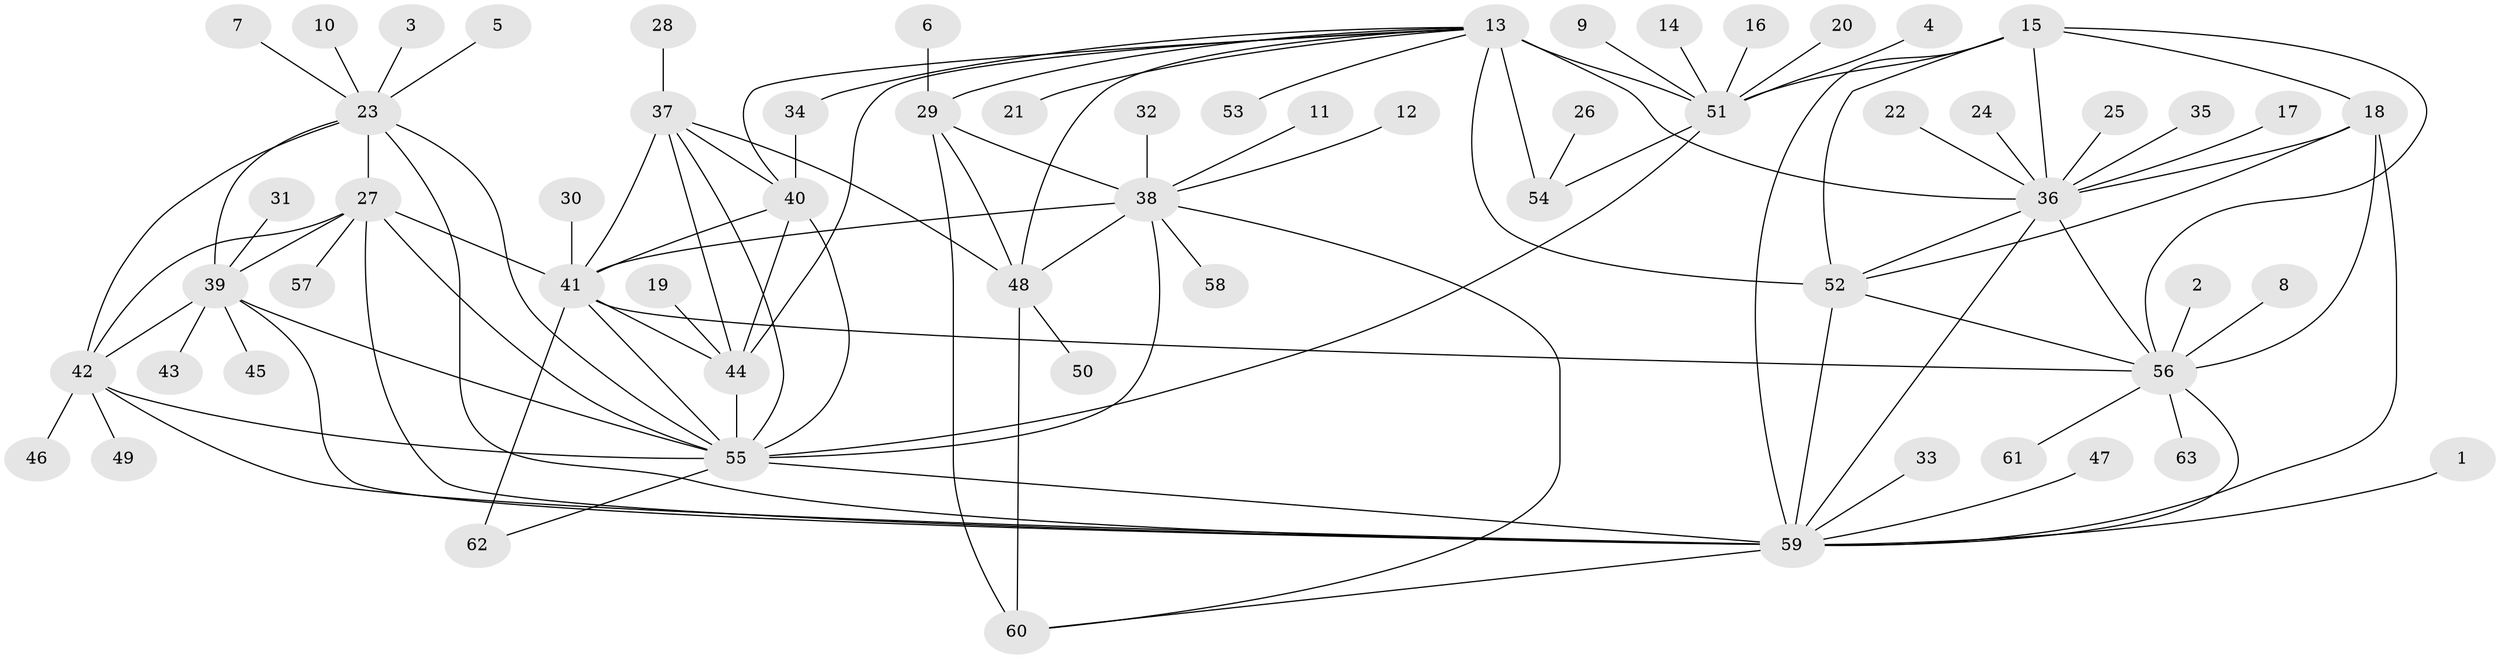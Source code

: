 // original degree distribution, {14: 0.008, 6: 0.032, 9: 0.032, 8: 0.064, 13: 0.016, 12: 0.016, 11: 0.008, 7: 0.016, 10: 0.032, 5: 0.016, 3: 0.024, 1: 0.608, 2: 0.128}
// Generated by graph-tools (version 1.1) at 2025/26/03/09/25 03:26:48]
// undirected, 63 vertices, 106 edges
graph export_dot {
graph [start="1"]
  node [color=gray90,style=filled];
  1;
  2;
  3;
  4;
  5;
  6;
  7;
  8;
  9;
  10;
  11;
  12;
  13;
  14;
  15;
  16;
  17;
  18;
  19;
  20;
  21;
  22;
  23;
  24;
  25;
  26;
  27;
  28;
  29;
  30;
  31;
  32;
  33;
  34;
  35;
  36;
  37;
  38;
  39;
  40;
  41;
  42;
  43;
  44;
  45;
  46;
  47;
  48;
  49;
  50;
  51;
  52;
  53;
  54;
  55;
  56;
  57;
  58;
  59;
  60;
  61;
  62;
  63;
  1 -- 59 [weight=1.0];
  2 -- 56 [weight=1.0];
  3 -- 23 [weight=1.0];
  4 -- 51 [weight=1.0];
  5 -- 23 [weight=1.0];
  6 -- 29 [weight=1.0];
  7 -- 23 [weight=1.0];
  8 -- 56 [weight=1.0];
  9 -- 51 [weight=1.0];
  10 -- 23 [weight=1.0];
  11 -- 38 [weight=1.0];
  12 -- 38 [weight=1.0];
  13 -- 21 [weight=1.0];
  13 -- 29 [weight=1.0];
  13 -- 34 [weight=1.0];
  13 -- 36 [weight=1.0];
  13 -- 40 [weight=1.0];
  13 -- 44 [weight=1.0];
  13 -- 48 [weight=1.0];
  13 -- 51 [weight=6.0];
  13 -- 52 [weight=2.0];
  13 -- 53 [weight=1.0];
  13 -- 54 [weight=3.0];
  14 -- 51 [weight=1.0];
  15 -- 18 [weight=1.0];
  15 -- 36 [weight=1.0];
  15 -- 51 [weight=1.0];
  15 -- 52 [weight=1.0];
  15 -- 56 [weight=1.0];
  15 -- 59 [weight=1.0];
  16 -- 51 [weight=1.0];
  17 -- 36 [weight=1.0];
  18 -- 36 [weight=1.0];
  18 -- 52 [weight=1.0];
  18 -- 56 [weight=1.0];
  18 -- 59 [weight=1.0];
  19 -- 44 [weight=1.0];
  20 -- 51 [weight=1.0];
  22 -- 36 [weight=1.0];
  23 -- 27 [weight=1.0];
  23 -- 39 [weight=1.0];
  23 -- 42 [weight=1.0];
  23 -- 55 [weight=1.0];
  23 -- 59 [weight=1.0];
  24 -- 36 [weight=1.0];
  25 -- 36 [weight=1.0];
  26 -- 54 [weight=1.0];
  27 -- 39 [weight=1.0];
  27 -- 41 [weight=2.0];
  27 -- 42 [weight=1.0];
  27 -- 55 [weight=1.0];
  27 -- 57 [weight=1.0];
  27 -- 59 [weight=1.0];
  28 -- 37 [weight=1.0];
  29 -- 38 [weight=1.0];
  29 -- 48 [weight=3.0];
  29 -- 60 [weight=1.0];
  30 -- 41 [weight=1.0];
  31 -- 39 [weight=1.0];
  32 -- 38 [weight=1.0];
  33 -- 59 [weight=1.0];
  34 -- 40 [weight=1.0];
  35 -- 36 [weight=1.0];
  36 -- 52 [weight=1.0];
  36 -- 56 [weight=1.0];
  36 -- 59 [weight=1.0];
  37 -- 40 [weight=2.0];
  37 -- 41 [weight=1.0];
  37 -- 44 [weight=1.0];
  37 -- 48 [weight=1.0];
  37 -- 55 [weight=1.0];
  38 -- 41 [weight=1.0];
  38 -- 48 [weight=3.0];
  38 -- 55 [weight=1.0];
  38 -- 58 [weight=1.0];
  38 -- 60 [weight=1.0];
  39 -- 42 [weight=1.0];
  39 -- 43 [weight=1.0];
  39 -- 45 [weight=1.0];
  39 -- 55 [weight=1.0];
  39 -- 59 [weight=1.0];
  40 -- 41 [weight=2.0];
  40 -- 44 [weight=2.0];
  40 -- 55 [weight=2.0];
  41 -- 44 [weight=1.0];
  41 -- 55 [weight=1.0];
  41 -- 56 [weight=1.0];
  41 -- 62 [weight=1.0];
  42 -- 46 [weight=1.0];
  42 -- 49 [weight=1.0];
  42 -- 55 [weight=1.0];
  42 -- 59 [weight=1.0];
  44 -- 55 [weight=1.0];
  47 -- 59 [weight=1.0];
  48 -- 50 [weight=1.0];
  48 -- 60 [weight=3.0];
  51 -- 54 [weight=2.0];
  51 -- 55 [weight=1.0];
  52 -- 56 [weight=1.0];
  52 -- 59 [weight=1.0];
  55 -- 59 [weight=1.0];
  55 -- 62 [weight=1.0];
  56 -- 59 [weight=1.0];
  56 -- 61 [weight=1.0];
  56 -- 63 [weight=1.0];
  59 -- 60 [weight=1.0];
}
